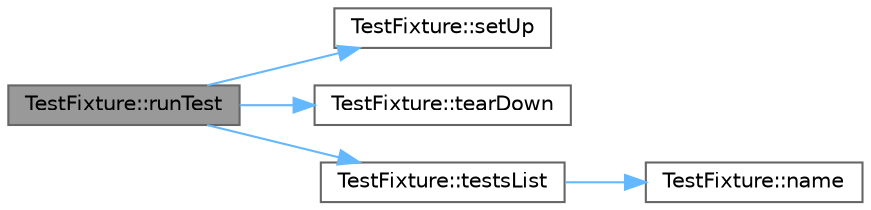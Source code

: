 digraph "TestFixture::runTest"
{
 // LATEX_PDF_SIZE
  bgcolor="transparent";
  edge [fontname=Helvetica,fontsize=10,labelfontname=Helvetica,labelfontsize=10];
  node [fontname=Helvetica,fontsize=10,shape=box,height=0.2,width=0.4];
  rankdir="LR";
  Node1 [id="Node000001",label="TestFixture::runTest",height=0.2,width=0.4,color="gray40", fillcolor="grey60", style="filled", fontcolor="black",tooltip=" "];
  Node1 -> Node2 [id="edge5_Node000001_Node000002",color="steelblue1",style="solid",tooltip=" "];
  Node2 [id="Node000002",label="TestFixture::setUp",height=0.2,width=0.4,color="grey40", fillcolor="white", style="filled",URL="$class_test_fixture.html#a00d7bd72c1af5c3de22cd4813fa2f56e",tooltip=" "];
  Node1 -> Node3 [id="edge6_Node000001_Node000003",color="steelblue1",style="solid",tooltip=" "];
  Node3 [id="Node000003",label="TestFixture::tearDown",height=0.2,width=0.4,color="grey40", fillcolor="white", style="filled",URL="$class_test_fixture.html#a260b1493aaaf8a835ae0cb16861bf10a",tooltip=" "];
  Node1 -> Node4 [id="edge7_Node000001_Node000004",color="steelblue1",style="solid",tooltip=" "];
  Node4 [id="Node000004",label="TestFixture::testsList",height=0.2,width=0.4,color="grey40", fillcolor="white", style="filled",URL="$class_test_fixture.html#a7621ee2217cf046a734f00bb3871ea0a",tooltip=" "];
  Node4 -> Node5 [id="edge8_Node000004_Node000005",color="steelblue1",style="solid",tooltip=" "];
  Node5 [id="Node000005",label="TestFixture::name",height=0.2,width=0.4,color="grey40", fillcolor="white", style="filled",URL="$class_test_fixture.html#af08c6892862520506eb3c7af45c5d533",tooltip=" "];
}

